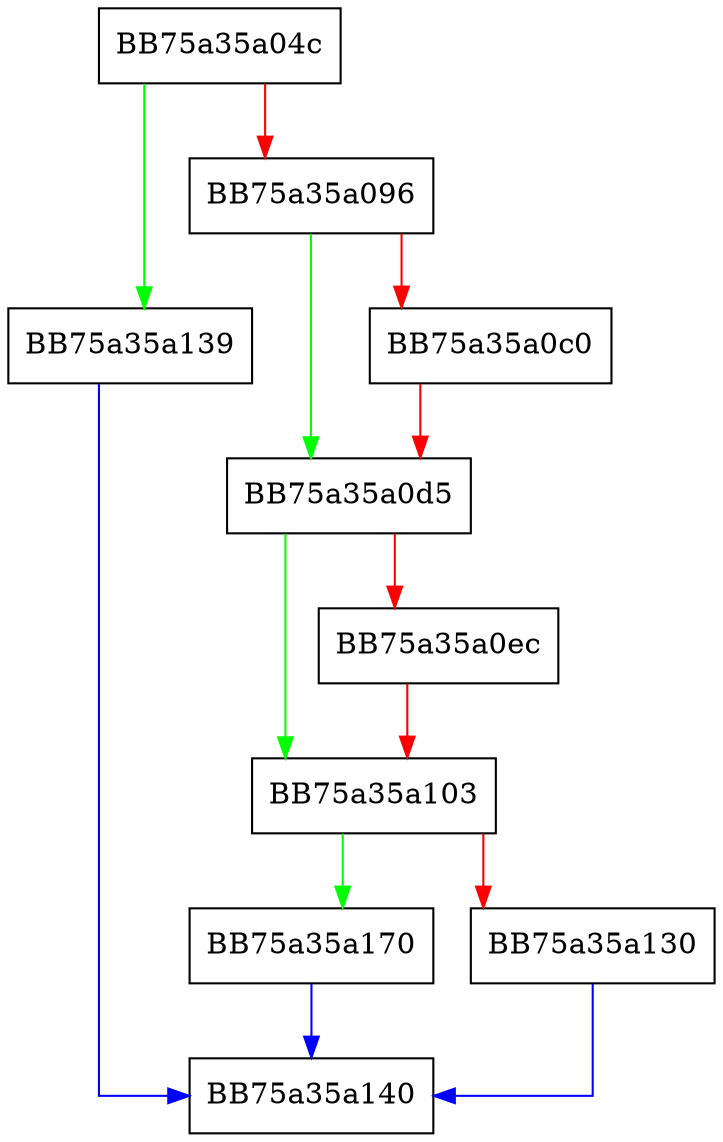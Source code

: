 digraph _pop {
  node [shape="box"];
  graph [splines=ortho];
  BB75a35a04c -> BB75a35a139 [color="green"];
  BB75a35a04c -> BB75a35a096 [color="red"];
  BB75a35a096 -> BB75a35a0d5 [color="green"];
  BB75a35a096 -> BB75a35a0c0 [color="red"];
  BB75a35a0c0 -> BB75a35a0d5 [color="red"];
  BB75a35a0d5 -> BB75a35a103 [color="green"];
  BB75a35a0d5 -> BB75a35a0ec [color="red"];
  BB75a35a0ec -> BB75a35a103 [color="red"];
  BB75a35a103 -> BB75a35a170 [color="green"];
  BB75a35a103 -> BB75a35a130 [color="red"];
  BB75a35a130 -> BB75a35a140 [color="blue"];
  BB75a35a139 -> BB75a35a140 [color="blue"];
  BB75a35a170 -> BB75a35a140 [color="blue"];
}